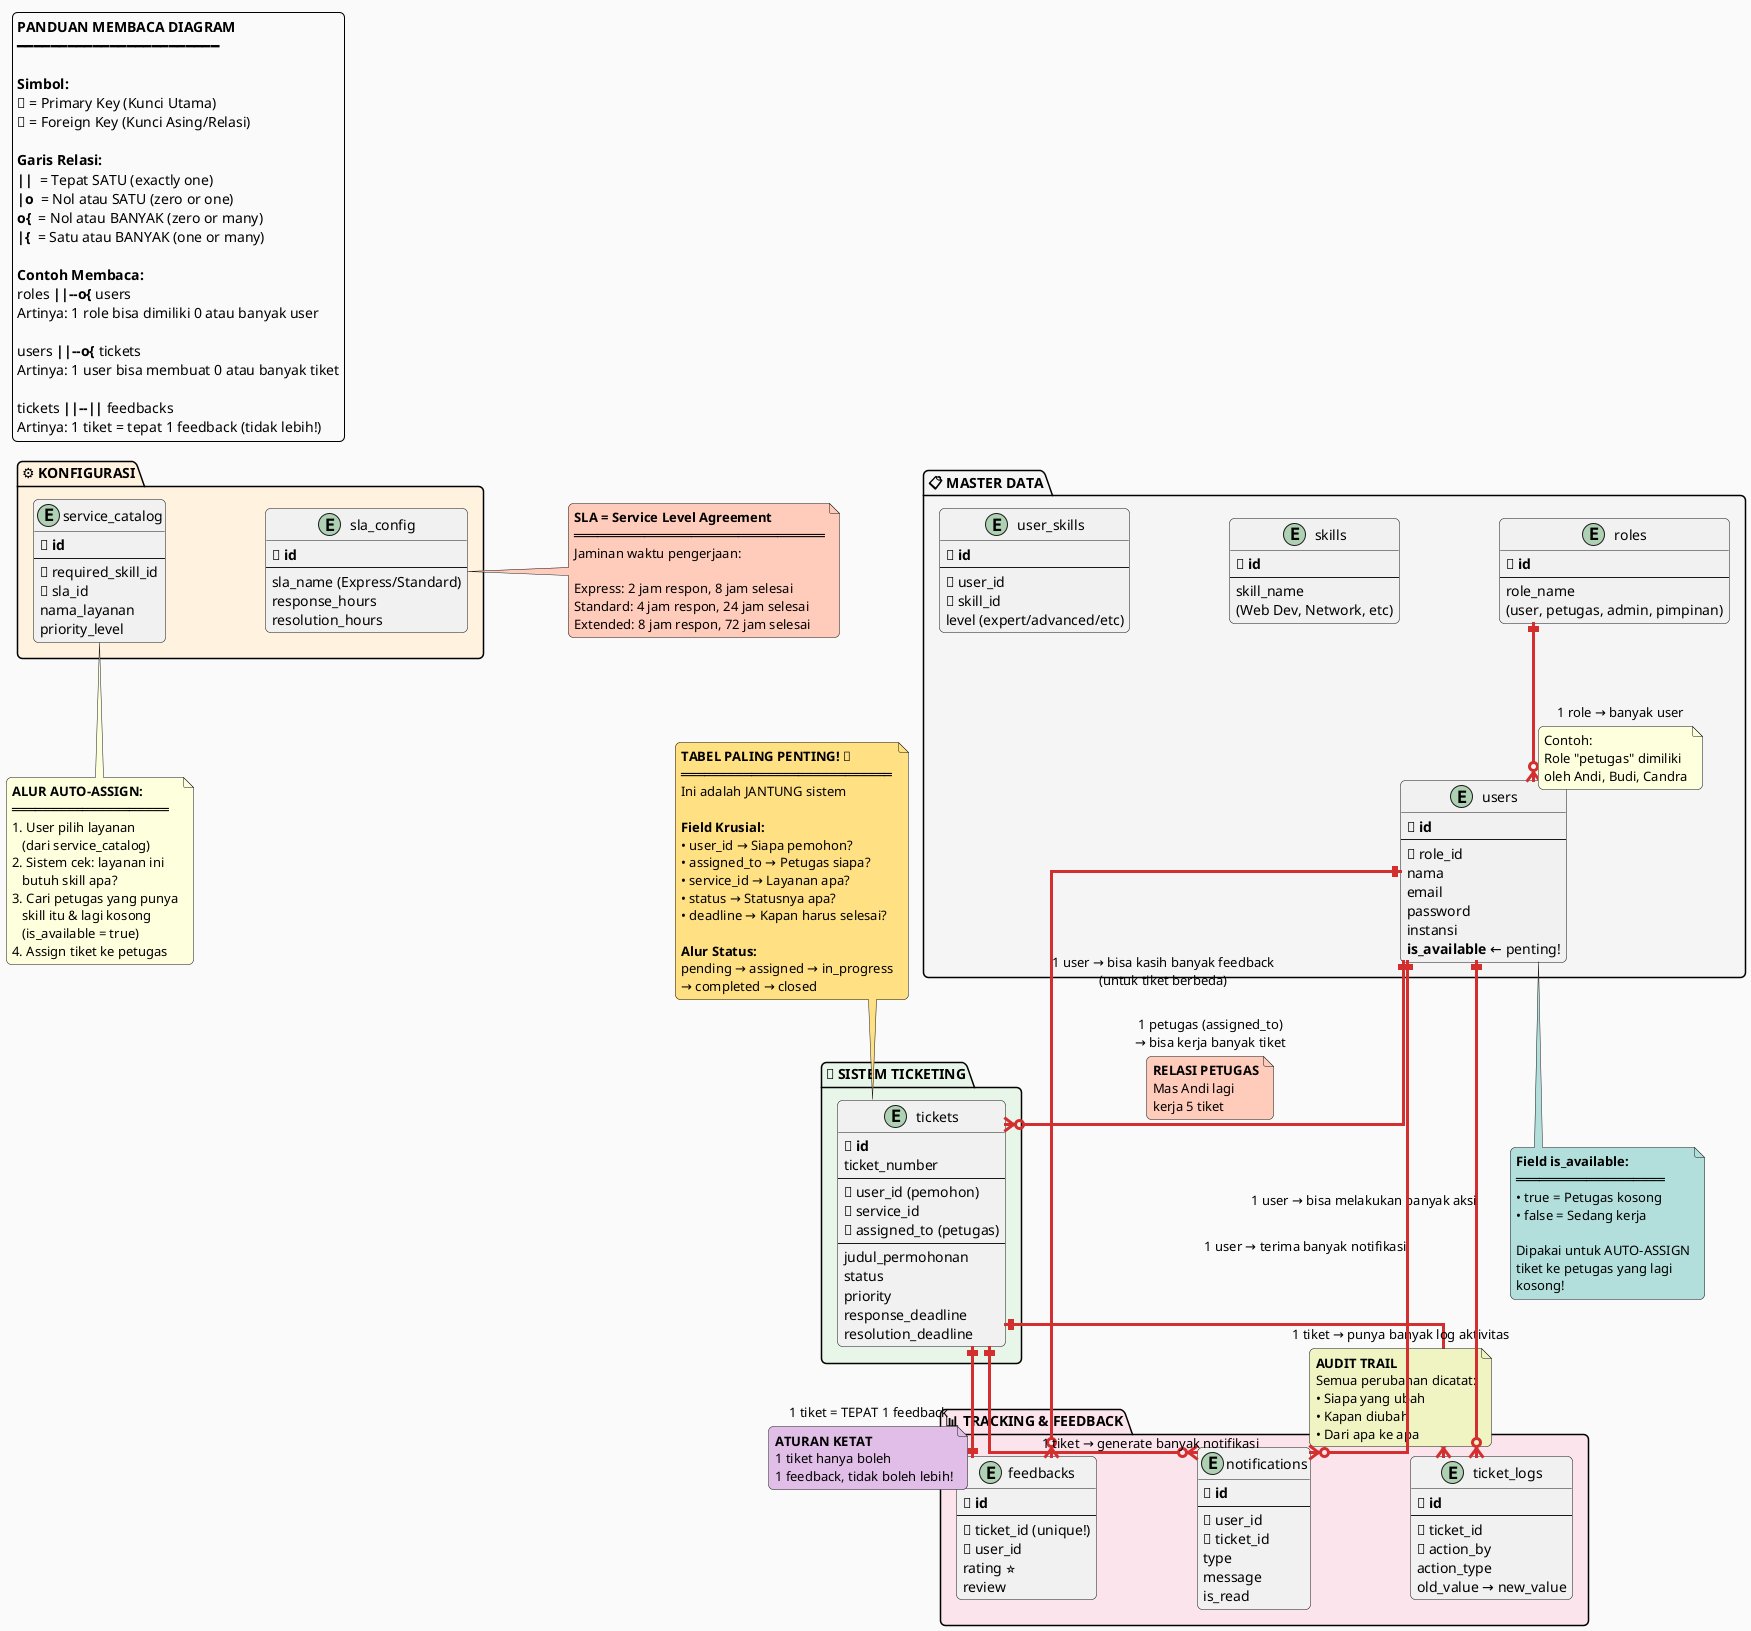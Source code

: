 @startuml Helpdesk_Simple_ERD

' ============================================
' ERD SEDERHANA UNTUK PRESENTASI
' Dengan penjelasan garis yang jelas
' ============================================

skinparam linetype ortho
skinparam nodesep 100
skinparam ranksep 100
skinparam backgroundColor #FAFAFA
skinparam roundcorner 10
skinparam shadowing false

skinparam entity {
    BackgroundColor #E8F4F8
    BorderColor #0277BD
    BorderThickness 2.5
    FontSize 13
    FontStyle bold
    AttributeFontSize 11
}

skinparam arrow {
    Color #D32F2F
    Thickness 3
}

' ============================================
' LAYER 1: MASTER DATA (Kiri Atas)
' ============================================

package "📋 MASTER DATA" #F5F5F5 {
    entity "roles" as roles {
        **🔑 id**
        --
        role_name
        (user, petugas, admin, pimpinan)
    }
    
    entity "users" as users {
        **🔑 id**
        --
        🔗 role_id
        nama
        email
        password
        instansi
        **is_available** ← penting!
    }
    
    entity "skills" as skills {
        **🔑 id**
        --
        skill_name
        (Web Dev, Network, etc)
    }
    
    entity "user_skills" as user_skills {
        **🔑 id**
        --
        🔗 user_id
        🔗 skill_id
        level (expert/advanced/etc)
    }
}

' ============================================
' LAYER 2: KONFIGURASI (Kanan Atas)
' ============================================

package "⚙️ KONFIGURASI" #FFF3E0 {
    entity "sla_config" as sla_config {
        **🔑 id**
        --
        sla_name (Express/Standard)
        response_hours
        resolution_hours
    }
    
    entity "service_catalog" as service_catalog {
        **🔑 id**
        --
        🔗 required_skill_id
        🔗 sla_id
        nama_layanan
        priority_level
    }
}

' ============================================
' LAYER 3: TICKETING CORE (Tengah)
' ============================================

package "🎫 SISTEM TICKETING" #E8F5E9 {
    entity "tickets" as tickets {
        **🔑 id**
        ticket_number
        --
        🔗 user_id (pemohon)
        🔗 service_id
        🔗 assigned_to (petugas)
        --
        judul_permohonan
        status
        priority
        response_deadline
        resolution_deadline
    }
}

' ============================================
' LAYER 4: TRACKING (Bawah)
' ============================================

package "📊 TRACKING & FEEDBACK" #FCE4EC {
    entity "ticket_logs" as ticket_logs {
        **🔑 id**
        --
        🔗 ticket_id
        🔗 action_by
        action_type
        old_value → new_value
    }
    
    entity "feedbacks" as feedbacks {
        **🔑 id**
        --
        🔗 ticket_id (unique!)
        🔗 user_id
        rating ⭐
        review
    }
    
    entity "notifications" as notifications {
        **🔑 id**
        --
        🔗 user_id
        🔗 ticket_id
        type
        message
        is_read
    }
}

' ============================================
' RELASI - DENGAN LABEL JELAS
' ============================================

' Master Data Relations
roles ||--o{ users : "1 role → banyak user"
note on link
  Contoh:
  Role "petugas" dimiliki
  oleh Andi, Budi, Candra
end note

users ||--o{ tickets : "1 petugas (assigned_to)\n→ bisa kerja banyak tiket"
note on link #FFCCBC
  **RELASI PETUGAS**
  Mas Andi lagi
  kerja 5 tiket
end note

' Tracking Relations
tickets ||--o{ ticket_logs : "1 tiket → punya banyak log aktivitas"
note on link #F0F4C3
  **AUDIT TRAIL**
  Semua perubahan dicatat:
  • Siapa yang ubah
  • Kapan diubah
  • Dari apa ke apa
end note

users ||--o{ ticket_logs : "1 user → bisa melakukan banyak aksi"

tickets ||--|| feedbacks : "1 tiket = TEPAT 1 feedback"
note on link #E1BEE7
  **ATURAN KETAT**
  1 tiket hanya boleh
  1 feedback, tidak boleh lebih!
end note

users ||--o{ feedbacks : "1 user → bisa kasih banyak feedback\n(untuk tiket berbeda)"

users ||--o{ notifications : "1 user → terima banyak notifikasi"
tickets ||--o{ notifications : "1 tiket → generate banyak notifikasi"

' ============================================
' LEGENDS & NOTES
' ============================================

legend top left
  **PANDUAN MEMBACA DIAGRAM**
  ━━━━━━━━━━━━━━━━━━━━━━━━
  
  **Simbol:**
  🔑 = Primary Key (Kunci Utama)
  🔗 = Foreign Key (Kunci Asing/Relasi)
  
  **Garis Relasi:**
  <b>||</b>  = Tepat SATU (exactly one)
  <b>|o</b>  = Nol atau SATU (zero or one)
  <b>o{</b>  = Nol atau BANYAK (zero or many)
  <b>|{</b>  = Satu atau BANYAK (one or many)
  
  **Contoh Membaca:**
  roles <b>||--o{</b> users
  Artinya: 1 role bisa dimiliki 0 atau banyak user
  
  users <b>||--o{</b> tickets
  Artinya: 1 user bisa membuat 0 atau banyak tiket
  
  tickets <b>||--||</b> feedbacks
  Artinya: 1 tiket = tepat 1 feedback (tidak lebih!)
end legend

note top of tickets #FFE082
  **TABEL PALING PENTING! 🎫**
  ═══════════════════════════
  Ini adalah JANTUNG sistem
  
  **Field Krusial:**
  • user_id → Siapa pemohon?
  • assigned_to → Petugas siapa?
  • service_id → Layanan apa?
  • status → Statusnya apa?
  • deadline → Kapan harus selesai?
  
  **Alur Status:**
  pending → assigned → in_progress
  → completed → closed
end note

note bottom of users #B2DFDB
  **Field is_available:**
  ═══════════════════
  • true = Petugas kosong
  • false = Sedang kerja
  
  Dipakai untuk AUTO-ASSIGN
  tiket ke petugas yang lagi
  kosong!
end note

note right of sla_config #FFCCBC
  **SLA = Service Level Agreement**
  ════════════════════════════════
  Jaminan waktu pengerjaan:
  
  Express: 2 jam respon, 8 jam selesai
  Standard: 4 jam respon, 24 jam selesai
  Extended: 8 jam respon, 72 jam selesai
end note

' ============================================
' FLOW EXPLANATION
' ============================================

note bottom of service_catalog
  **ALUR AUTO-ASSIGN:**
  ════════════════════
  1. User pilih layanan
     (dari service_catalog)
  2. Sistem cek: layanan ini
     butuh skill apa?
  3. Cari petugas yang punya
     skill itu & lagi kosong
     (is_available = true)
  4. Assign tiket ke petugas
end note

@enduml--o{ user_skills : "1 user → banyak skill"
skills ||--o{ user_skills : "1 skill → dimiliki banyak user"

note right of user_skills
  **Tabel Penghubung**
  Many-to-Many antara
  users dan skills
  
  Contoh:
  • Andi: Web Dev (expert)
  • Andi: Database (intermediate)
end note

' Service Configuration
skills ||--o{ service_catalog : "1 skill → butuh di banyak layanan"
note on link #FFE082
  Contoh:
  Skill "Web Dev" dipakai
  untuk layanan:
  • Perbaikan Website
  • Install CMS
  • Update Konten
end note

sla_config ||--o{ service_catalog : "1 SLA → untuk banyak layanan"

' Ticketing Relations
users ||--o{ tickets : "1 user (pemohon)\n→ bisa buat banyak tiket"
note on link #B2DFDB
  **RELASI PEMOHON**
  Pak Budi bisa buat
  10 tiket berbeda
end note

service_catalog ||--o{ tickets : "1 layanan → diminta di banyak tiket"

users || 

@enduml